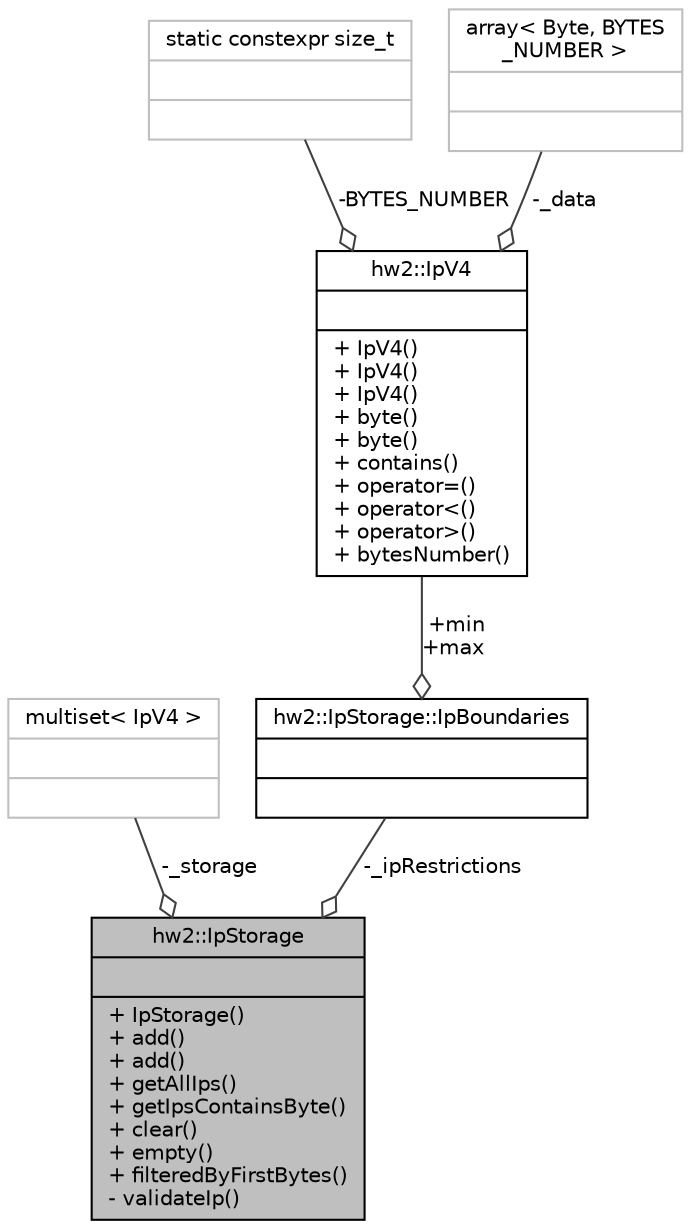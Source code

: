 digraph "hw2::IpStorage"
{
 // INTERACTIVE_SVG=YES
  edge [fontname="Helvetica",fontsize="10",labelfontname="Helvetica",labelfontsize="10"];
  node [fontname="Helvetica",fontsize="10",shape=record];
  Node1 [label="{hw2::IpStorage\n||+ IpStorage()\l+ add()\l+ add()\l+ getAllIps()\l+ getIpsContainsByte()\l+ clear()\l+ empty()\l+ filteredByFirstBytes()\l- validateIp()\l}",height=0.2,width=0.4,color="black", fillcolor="grey75", style="filled", fontcolor="black"];
  Node2 -> Node1 [color="grey25",fontsize="10",style="solid",label=" -_storage" ,arrowhead="odiamond",fontname="Helvetica"];
  Node2 [label="{multiset\< IpV4 \>\n||}",height=0.2,width=0.4,color="grey75", fillcolor="white", style="filled"];
  Node3 -> Node1 [color="grey25",fontsize="10",style="solid",label=" -_ipRestrictions" ,arrowhead="odiamond",fontname="Helvetica"];
  Node3 [label="{hw2::IpStorage::IpBoundaries\n||}",height=0.2,width=0.4,color="black", fillcolor="white", style="filled",URL="$structhw2_1_1_ip_storage_1_1_ip_boundaries.html"];
  Node4 -> Node3 [color="grey25",fontsize="10",style="solid",label=" +min\n+max" ,arrowhead="odiamond",fontname="Helvetica"];
  Node4 [label="{hw2::IpV4\n||+ IpV4()\l+ IpV4()\l+ IpV4()\l+ byte()\l+ byte()\l+ contains()\l+ operator=()\l+ operator\<()\l+ operator\>()\l+ bytesNumber()\l}",height=0.2,width=0.4,color="black", fillcolor="white", style="filled",URL="$classhw2_1_1_ip_v4.html"];
  Node5 -> Node4 [color="grey25",fontsize="10",style="solid",label=" -BYTES_NUMBER" ,arrowhead="odiamond",fontname="Helvetica"];
  Node5 [label="{static constexpr size_t\n||}",height=0.2,width=0.4,color="grey75", fillcolor="white", style="filled"];
  Node6 -> Node4 [color="grey25",fontsize="10",style="solid",label=" -_data" ,arrowhead="odiamond",fontname="Helvetica"];
  Node6 [label="{array\< Byte, BYTES\l_NUMBER \>\n||}",height=0.2,width=0.4,color="grey75", fillcolor="white", style="filled"];
}
